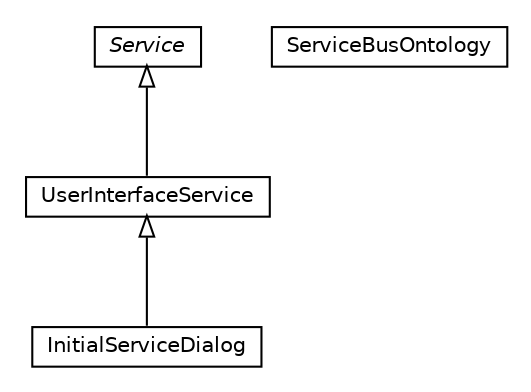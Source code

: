 #!/usr/local/bin/dot
#
# Class diagram 
# Generated by UMLGraph version R5_6-24-gf6e263 (http://www.umlgraph.org/)
#

digraph G {
	edge [fontname="Helvetica",fontsize=10,labelfontname="Helvetica",labelfontsize=10];
	node [fontname="Helvetica",fontsize=10,shape=plaintext];
	nodesep=0.25;
	ranksep=0.5;
	// org.universAAL.middleware.service.owl.InitialServiceDialog
	c200221 [label=<<table title="org.universAAL.middleware.service.owl.InitialServiceDialog" border="0" cellborder="1" cellspacing="0" cellpadding="2" port="p" href="./InitialServiceDialog.html">
		<tr><td><table border="0" cellspacing="0" cellpadding="1">
<tr><td align="center" balign="center"> InitialServiceDialog </td></tr>
		</table></td></tr>
		</table>>, URL="./InitialServiceDialog.html", fontname="Helvetica", fontcolor="black", fontsize=10.0];
	// org.universAAL.middleware.service.owl.UserInterfaceService
	c200222 [label=<<table title="org.universAAL.middleware.service.owl.UserInterfaceService" border="0" cellborder="1" cellspacing="0" cellpadding="2" port="p" href="./UserInterfaceService.html">
		<tr><td><table border="0" cellspacing="0" cellpadding="1">
<tr><td align="center" balign="center"> UserInterfaceService </td></tr>
		</table></td></tr>
		</table>>, URL="./UserInterfaceService.html", fontname="Helvetica", fontcolor="black", fontsize=10.0];
	// org.universAAL.middleware.service.owl.Service
	c200223 [label=<<table title="org.universAAL.middleware.service.owl.Service" border="0" cellborder="1" cellspacing="0" cellpadding="2" port="p" href="./Service.html">
		<tr><td><table border="0" cellspacing="0" cellpadding="1">
<tr><td align="center" balign="center"><font face="Helvetica-Oblique"> Service </font></td></tr>
		</table></td></tr>
		</table>>, URL="./Service.html", fontname="Helvetica", fontcolor="black", fontsize=10.0];
	// org.universAAL.middleware.service.owl.ServiceBusOntology
	c200224 [label=<<table title="org.universAAL.middleware.service.owl.ServiceBusOntology" border="0" cellborder="1" cellspacing="0" cellpadding="2" port="p" href="./ServiceBusOntology.html">
		<tr><td><table border="0" cellspacing="0" cellpadding="1">
<tr><td align="center" balign="center"> ServiceBusOntology </td></tr>
		</table></td></tr>
		</table>>, URL="./ServiceBusOntology.html", fontname="Helvetica", fontcolor="black", fontsize=10.0];
	//org.universAAL.middleware.service.owl.InitialServiceDialog extends org.universAAL.middleware.service.owl.UserInterfaceService
	c200222:p -> c200221:p [dir=back,arrowtail=empty];
	//org.universAAL.middleware.service.owl.UserInterfaceService extends org.universAAL.middleware.service.owl.Service
	c200223:p -> c200222:p [dir=back,arrowtail=empty];
}

